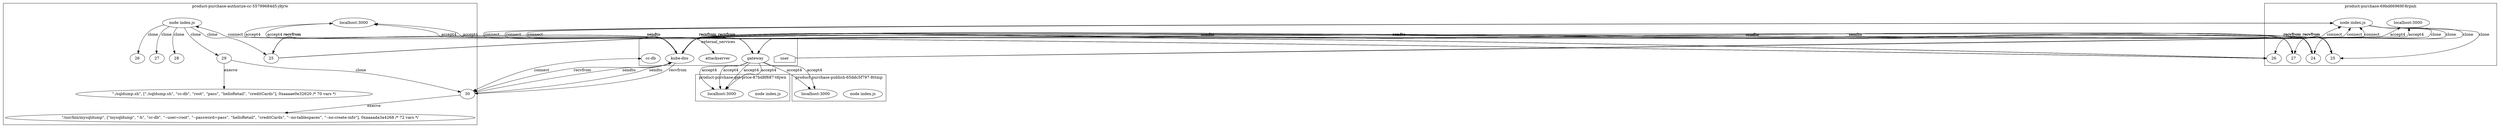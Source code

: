 digraph G {
	subgraph "cluster_ product-purchase-authorize-cc-55799684d5-j9jrw " {
		label=" product-purchase-authorize-cc-55799684d5-j9jrw "
		21992 [label="node index.js"]
		"product-purchase-authorize-cc_localhost_3000" [label="localhost:3000"]
		"product-purchase-authorize-cc_localhost_3000" [label="localhost:3000"]
		21992 -> 27941 [label=clone]
		21992 -> 27951 [label=clone]
		21992 -> 27943 [label=clone]
		21992 -> 27953 [label=clone]
		"product-purchase-authorize-cc_localhost_3000" [label="localhost:3000"]
		"product-purchase-authorize-cc_localhost_3000" [label="localhost:3000"]
		21992 -> 28589 [label=clone]
		27941 [label=25]
		27951 [label=26]
		27943 [label=27]
		27953 [label=28]
		28589 [label=29]
		" product-purchase-authorize-cc-55799684d5-j9jrw _./sqldump.sh cc-db root pass helloRetail creditCards" [label="\"./sqldump.sh\", [\"./sqldump.sh\", \"cc-db\", \"root\", \"pass\", \"helloRetail\", \"creditCards\"], 0xaaaae0e32620 /* 70 vars */"]
		28589 -> " product-purchase-authorize-cc-55799684d5-j9jrw _./sqldump.sh cc-db root pass helloRetail creditCards" [label=execve]
		28589 -> 28597 [label=clone]
		28597 [label=30]
		" product-purchase-authorize-cc-55799684d5-j9jrw _mysqldump -h cc-db --user=root --password=pass helloRetail creditCards --no-tablespaces --no-create-info" [label="\"/usr/bin/mysqldump\", [\"mysqldump\", \"-h\", \"cc-db\", \"--user=root\", \"--password=pass\", \"helloRetail\", \"creditCards\", \"--no-tablespaces\", \"--no-create-info\"], 0xaaaada3a4268 /* 72 vars */"]
		28597 -> " product-purchase-authorize-cc-55799684d5-j9jrw _mysqldump -h cc-db --user=root --password=pass helloRetail creditCards --no-tablespaces --no-create-info" [label=execve]
	}
	subgraph "cluster_ product-purchase-69bd66969f-8rpnh " {
		label=" product-purchase-69bd66969f-8rpnh "
		23455 [label="node index.js"]
		"product-purchase_localhost_3000" [label="localhost:3000"]
		"product-purchase_localhost_3000" [label="localhost:3000"]
		23455 -> 27900 [label=clone]
		23455 -> 27897 [label=clone]
		23455 -> 27915 [label=clone]
		23455 -> 27906 [label=clone]
		27900 [label=24]
		27897 [label=25]
		27915 [label=26]
		27906 [label=27]
	}
	subgraph "cluster_ product-purchase-get-price-87bd8f687-t6jwn " {
		label=" product-purchase-get-price-87bd8f687-t6jwn "
		25104 [label="node index.js"]
		"product-purchase-get-price_localhost_3000" [label="localhost:3000"]
		"product-purchase-get-price_localhost_3000" [label="localhost:3000"]
		"product-purchase-get-price_localhost_3000" [label="localhost:3000"]
		"product-purchase-get-price_localhost_3000" [label="localhost:3000"]
	}
	subgraph "cluster_ product-purchase-publish-65ddc5f797-8ttmp " {
		label=" product-purchase-publish-65ddc5f797-8ttmp "
		27095 [label="node index.js"]
		"product-purchase-publish_localhost_3000" [label="localhost:3000"]
		"product-purchase-publish_localhost_3000" [label="localhost:3000"]
	}
	subgraph cluster_services {
		label=external_services
		user [shape=house]
		"10.107.89.58_8080" -> "product-purchase-authorize-cc_localhost_3000" [label=accept4]
		"10.107.89.58_8080" -> "product-purchase-authorize-cc_localhost_3000" [label=accept4]
		"10.100.156.18_8889" [label=attackserver]
		21992 -> "10.100.156.18_8889" [label=connect dir=both]
		"10.107.89.58_8080" -> "product-purchase-authorize-cc_localhost_3000" [label=accept4]
		"10.107.89.58_8080" -> "product-purchase-authorize-cc_localhost_3000" [label=accept4]
		"10.96.0.10_53" [label="kube-dns"]
		27941 -> "10.96.0.10_53" [label=sendto]
		"10.96.0.10_53" [label="kube-dns"]
		27941 -> "10.96.0.10_53" [label=sendto]
		"10.96.0.10_53" [label="kube-dns"]
		"10.96.0.10_53" -> 27941 [label=recvfrom]
		"10.96.0.10_53" [label="kube-dns"]
		"10.96.0.10_53" -> 27941 [label=recvfrom]
		"10.96.0.10_53" [label="kube-dns"]
		27941 -> "10.96.0.10_53" [label=sendto]
		"10.96.0.10_53" [label="kube-dns"]
		27941 -> "10.96.0.10_53" [label=sendto]
		"10.96.0.10_53" [label="kube-dns"]
		"10.96.0.10_53" -> 27941 [label=recvfrom]
		"10.96.0.10_53" [label="kube-dns"]
		"10.96.0.10_53" -> 27941 [label=recvfrom]
		"10.96.0.10_53" [label="kube-dns"]
		27941 -> "10.96.0.10_53" [label=sendto]
		"10.96.0.10_53" [label="kube-dns"]
		27941 -> "10.96.0.10_53" [label=sendto]
		"10.96.0.10_53" [label="kube-dns"]
		"10.96.0.10_53" -> 27941 [label=recvfrom]
		"10.96.0.10_53" [label="kube-dns"]
		"10.96.0.10_53" -> 27941 [label=recvfrom]
		"10.96.0.10_53" [label="kube-dns"]
		27941 -> "10.96.0.10_53" [label=sendto]
		"10.96.0.10_53" [label="kube-dns"]
		27941 -> "10.96.0.10_53" [label=sendto]
		"10.96.0.10_53" [label="kube-dns"]
		"10.96.0.10_53" -> 27941 [label=recvfrom]
		"10.96.0.10_53" [label="kube-dns"]
		"10.96.0.10_53" -> 27941 [label=recvfrom]
		"10.96.0.10_53" [label="kube-dns"]
		28597 -> "10.96.0.10_53" [label=sendto]
		"10.96.0.10_53" [label="kube-dns"]
		28597 -> "10.96.0.10_53" [label=sendto]
		"10.96.0.10_53" [label="kube-dns"]
		"10.96.0.10_53" -> 28597 [label=recvfrom]
		"10.96.0.10_53" [label="kube-dns"]
		"10.96.0.10_53" -> 28597 [label=recvfrom]
		"10.99.123.91_3306" [label="cc-db"]
		28597 -> "10.99.123.91_3306" [label=connect dir=both]
		user -> "product-purchase_localhost_3000" [label=accept4]
		user -> "product-purchase_localhost_3000" [label=accept4]
		"10.107.89.58_8080" [label=gateway]
		23455 -> "10.107.89.58_8080" [label=connect dir=both]
		"10.107.89.58_8080" [label=gateway]
		23455 -> "10.107.89.58_8080" [label=connect dir=both]
		"10.107.89.58_8080" [label=gateway]
		23455 -> "10.107.89.58_8080" [label=connect dir=both]
		"10.107.89.58_8080" [label=gateway]
		23455 -> "10.107.89.58_8080" [label=connect dir=both]
		"10.107.89.58_8080" [label=gateway]
		23455 -> "10.107.89.58_8080" [label=connect dir=both]
		"10.107.89.58_8080" [label=gateway]
		23455 -> "10.107.89.58_8080" [label=connect dir=both]
		"10.96.0.10_53" [label="kube-dns"]
		27900 -> "10.96.0.10_53" [label=sendto]
		"10.96.0.10_53" [label="kube-dns"]
		27900 -> "10.96.0.10_53" [label=sendto]
		"10.96.0.10_53" [label="kube-dns"]
		"10.96.0.10_53" -> 27900 [label=recvfrom]
		"10.96.0.10_53" [label="kube-dns"]
		"10.96.0.10_53" -> 27900 [label=recvfrom]
		"10.96.0.10_53" [label="kube-dns"]
		27900 -> "10.96.0.10_53" [label=sendto]
		"10.96.0.10_53" [label="kube-dns"]
		27900 -> "10.96.0.10_53" [label=sendto]
		"10.96.0.10_53" [label="kube-dns"]
		"10.96.0.10_53" -> 27900 [label=recvfrom]
		"10.96.0.10_53" [label="kube-dns"]
		"10.96.0.10_53" -> 27900 [label=recvfrom]
		"10.96.0.10_53" [label="kube-dns"]
		27900 -> "10.96.0.10_53" [label=sendto]
		"10.96.0.10_53" [label="kube-dns"]
		27900 -> "10.96.0.10_53" [label=sendto]
		"10.96.0.10_53" [label="kube-dns"]
		"10.96.0.10_53" -> 27900 [label=recvfrom]
		"10.96.0.10_53" [label="kube-dns"]
		"10.96.0.10_53" -> 27900 [label=recvfrom]
		"10.96.0.10_53" [label="kube-dns"]
		27900 -> "10.96.0.10_53" [label=sendto]
		"10.96.0.10_53" [label="kube-dns"]
		27900 -> "10.96.0.10_53" [label=sendto]
		"10.96.0.10_53" [label="kube-dns"]
		"10.96.0.10_53" -> 27900 [label=recvfrom]
		"10.96.0.10_53" [label="kube-dns"]
		"10.96.0.10_53" -> 27900 [label=recvfrom]
		"10.96.0.10_53" [label="kube-dns"]
		27900 -> "10.96.0.10_53" [label=sendto]
		"10.96.0.10_53" [label="kube-dns"]
		27900 -> "10.96.0.10_53" [label=sendto]
		"10.96.0.10_53" [label="kube-dns"]
		"10.96.0.10_53" -> 27900 [label=recvfrom]
		"10.96.0.10_53" [label="kube-dns"]
		"10.96.0.10_53" -> 27900 [label=recvfrom]
		"10.96.0.10_53" [label="kube-dns"]
		27900 -> "10.96.0.10_53" [label=sendto]
		"10.96.0.10_53" [label="kube-dns"]
		27900 -> "10.96.0.10_53" [label=sendto]
		"10.96.0.10_53" [label="kube-dns"]
		"10.96.0.10_53" -> 27900 [label=recvfrom]
		"10.96.0.10_53" [label="kube-dns"]
		"10.96.0.10_53" -> 27900 [label=recvfrom]
		"10.96.0.10_53" [label="kube-dns"]
		27900 -> "10.96.0.10_53" [label=sendto]
		"10.96.0.10_53" [label="kube-dns"]
		27900 -> "10.96.0.10_53" [label=sendto]
		"10.96.0.10_53" [label="kube-dns"]
		"10.96.0.10_53" -> 27900 [label=recvfrom]
		"10.96.0.10_53" [label="kube-dns"]
		"10.96.0.10_53" -> 27900 [label=recvfrom]
		"10.96.0.10_53" [label="kube-dns"]
		27900 -> "10.96.0.10_53" [label=sendto]
		"10.96.0.10_53" [label="kube-dns"]
		27900 -> "10.96.0.10_53" [label=sendto]
		"10.96.0.10_53" [label="kube-dns"]
		"10.96.0.10_53" -> 27900 [label=recvfrom]
		"10.96.0.10_53" [label="kube-dns"]
		"10.96.0.10_53" -> 27900 [label=recvfrom]
		"10.96.0.10_53" [label="kube-dns"]
		27897 -> "10.96.0.10_53" [label=sendto]
		"10.96.0.10_53" [label="kube-dns"]
		27897 -> "10.96.0.10_53" [label=sendto]
		"10.96.0.10_53" [label="kube-dns"]
		"10.96.0.10_53" -> 27897 [label=recvfrom]
		"10.96.0.10_53" [label="kube-dns"]
		"10.96.0.10_53" -> 27897 [label=recvfrom]
		"10.96.0.10_53" [label="kube-dns"]
		27897 -> "10.96.0.10_53" [label=sendto]
		"10.96.0.10_53" [label="kube-dns"]
		27897 -> "10.96.0.10_53" [label=sendto]
		"10.96.0.10_53" [label="kube-dns"]
		"10.96.0.10_53" -> 27897 [label=recvfrom]
		"10.96.0.10_53" [label="kube-dns"]
		"10.96.0.10_53" -> 27897 [label=recvfrom]
		"10.96.0.10_53" [label="kube-dns"]
		27897 -> "10.96.0.10_53" [label=sendto]
		"10.96.0.10_53" [label="kube-dns"]
		27897 -> "10.96.0.10_53" [label=sendto]
		"10.96.0.10_53" [label="kube-dns"]
		"10.96.0.10_53" -> 27897 [label=recvfrom]
		"10.96.0.10_53" [label="kube-dns"]
		"10.96.0.10_53" -> 27897 [label=recvfrom]
		"10.96.0.10_53" [label="kube-dns"]
		27897 -> "10.96.0.10_53" [label=sendto]
		"10.96.0.10_53" [label="kube-dns"]
		27897 -> "10.96.0.10_53" [label=sendto]
		"10.96.0.10_53" [label="kube-dns"]
		"10.96.0.10_53" -> 27897 [label=recvfrom]
		"10.96.0.10_53" [label="kube-dns"]
		"10.96.0.10_53" -> 27897 [label=recvfrom]
		"10.96.0.10_53" [label="kube-dns"]
		27897 -> "10.96.0.10_53" [label=sendto]
		"10.96.0.10_53" [label="kube-dns"]
		27897 -> "10.96.0.10_53" [label=sendto]
		"10.96.0.10_53" [label="kube-dns"]
		"10.96.0.10_53" -> 27897 [label=recvfrom]
		"10.96.0.10_53" [label="kube-dns"]
		"10.96.0.10_53" -> 27897 [label=recvfrom]
		"10.96.0.10_53" [label="kube-dns"]
		27897 -> "10.96.0.10_53" [label=sendto]
		"10.96.0.10_53" [label="kube-dns"]
		27897 -> "10.96.0.10_53" [label=sendto]
		"10.96.0.10_53" [label="kube-dns"]
		"10.96.0.10_53" -> 27897 [label=recvfrom]
		"10.96.0.10_53" [label="kube-dns"]
		"10.96.0.10_53" -> 27897 [label=recvfrom]
		"10.96.0.10_53" [label="kube-dns"]
		27897 -> "10.96.0.10_53" [label=sendto]
		"10.96.0.10_53" [label="kube-dns"]
		27897 -> "10.96.0.10_53" [label=sendto]
		"10.96.0.10_53" [label="kube-dns"]
		"10.96.0.10_53" -> 27897 [label=recvfrom]
		"10.96.0.10_53" [label="kube-dns"]
		"10.96.0.10_53" -> 27897 [label=recvfrom]
		"10.96.0.10_53" [label="kube-dns"]
		27897 -> "10.96.0.10_53" [label=sendto]
		"10.96.0.10_53" [label="kube-dns"]
		27897 -> "10.96.0.10_53" [label=sendto]
		"10.96.0.10_53" [label="kube-dns"]
		"10.96.0.10_53" -> 27897 [label=recvfrom]
		"10.96.0.10_53" [label="kube-dns"]
		"10.96.0.10_53" -> 27897 [label=recvfrom]
		"10.96.0.10_53" [label="kube-dns"]
		27915 -> "10.96.0.10_53" [label=sendto]
		"10.96.0.10_53" [label="kube-dns"]
		27915 -> "10.96.0.10_53" [label=sendto]
		"10.96.0.10_53" [label="kube-dns"]
		"10.96.0.10_53" -> 27915 [label=recvfrom]
		"10.96.0.10_53" [label="kube-dns"]
		"10.96.0.10_53" -> 27915 [label=recvfrom]
		"10.96.0.10_53" [label="kube-dns"]
		27915 -> "10.96.0.10_53" [label=sendto]
		"10.96.0.10_53" [label="kube-dns"]
		27915 -> "10.96.0.10_53" [label=sendto]
		"10.96.0.10_53" [label="kube-dns"]
		"10.96.0.10_53" -> 27915 [label=recvfrom]
		"10.96.0.10_53" [label="kube-dns"]
		"10.96.0.10_53" -> 27915 [label=recvfrom]
		"10.96.0.10_53" [label="kube-dns"]
		27915 -> "10.96.0.10_53" [label=sendto]
		"10.96.0.10_53" [label="kube-dns"]
		27915 -> "10.96.0.10_53" [label=sendto]
		"10.96.0.10_53" [label="kube-dns"]
		"10.96.0.10_53" -> 27915 [label=recvfrom]
		"10.96.0.10_53" [label="kube-dns"]
		"10.96.0.10_53" -> 27915 [label=recvfrom]
		"10.96.0.10_53" [label="kube-dns"]
		27915 -> "10.96.0.10_53" [label=sendto]
		"10.96.0.10_53" [label="kube-dns"]
		27915 -> "10.96.0.10_53" [label=sendto]
		"10.96.0.10_53" [label="kube-dns"]
		"10.96.0.10_53" -> 27915 [label=recvfrom]
		"10.96.0.10_53" [label="kube-dns"]
		"10.96.0.10_53" -> 27915 [label=recvfrom]
		"10.96.0.10_53" [label="kube-dns"]
		27906 -> "10.96.0.10_53" [label=sendto]
		"10.96.0.10_53" [label="kube-dns"]
		27906 -> "10.96.0.10_53" [label=sendto]
		"10.96.0.10_53" [label="kube-dns"]
		"10.96.0.10_53" -> 27906 [label=recvfrom]
		"10.96.0.10_53" [label="kube-dns"]
		"10.96.0.10_53" -> 27906 [label=recvfrom]
		"10.96.0.10_53" [label="kube-dns"]
		27906 -> "10.96.0.10_53" [label=sendto]
		"10.96.0.10_53" [label="kube-dns"]
		27906 -> "10.96.0.10_53" [label=sendto]
		"10.96.0.10_53" [label="kube-dns"]
		"10.96.0.10_53" -> 27906 [label=recvfrom]
		"10.96.0.10_53" [label="kube-dns"]
		"10.96.0.10_53" -> 27906 [label=recvfrom]
		"10.96.0.10_53" [label="kube-dns"]
		27906 -> "10.96.0.10_53" [label=sendto]
		"10.96.0.10_53" [label="kube-dns"]
		27906 -> "10.96.0.10_53" [label=sendto]
		"10.96.0.10_53" [label="kube-dns"]
		"10.96.0.10_53" -> 27906 [label=recvfrom]
		"10.96.0.10_53" [label="kube-dns"]
		"10.96.0.10_53" -> 27906 [label=recvfrom]
		"10.96.0.10_53" [label="kube-dns"]
		27906 -> "10.96.0.10_53" [label=sendto]
		"10.96.0.10_53" [label="kube-dns"]
		27906 -> "10.96.0.10_53" [label=sendto]
		"10.96.0.10_53" [label="kube-dns"]
		"10.96.0.10_53" -> 27906 [label=recvfrom]
		"10.96.0.10_53" [label="kube-dns"]
		"10.96.0.10_53" -> 27906 [label=recvfrom]
		"10.107.89.58_8080" -> "product-purchase-get-price_localhost_3000" [label=accept4]
		"10.107.89.58_8080" -> "product-purchase-get-price_localhost_3000" [label=accept4]
		"10.107.89.58_8080" -> "product-purchase-get-price_localhost_3000" [label=accept4]
		"10.107.89.58_8080" -> "product-purchase-get-price_localhost_3000" [label=accept4]
		"10.107.89.58_8080" -> "product-purchase-publish_localhost_3000" [label=accept4]
		"10.107.89.58_8080" -> "product-purchase-publish_localhost_3000" [label=accept4]
	}
}
